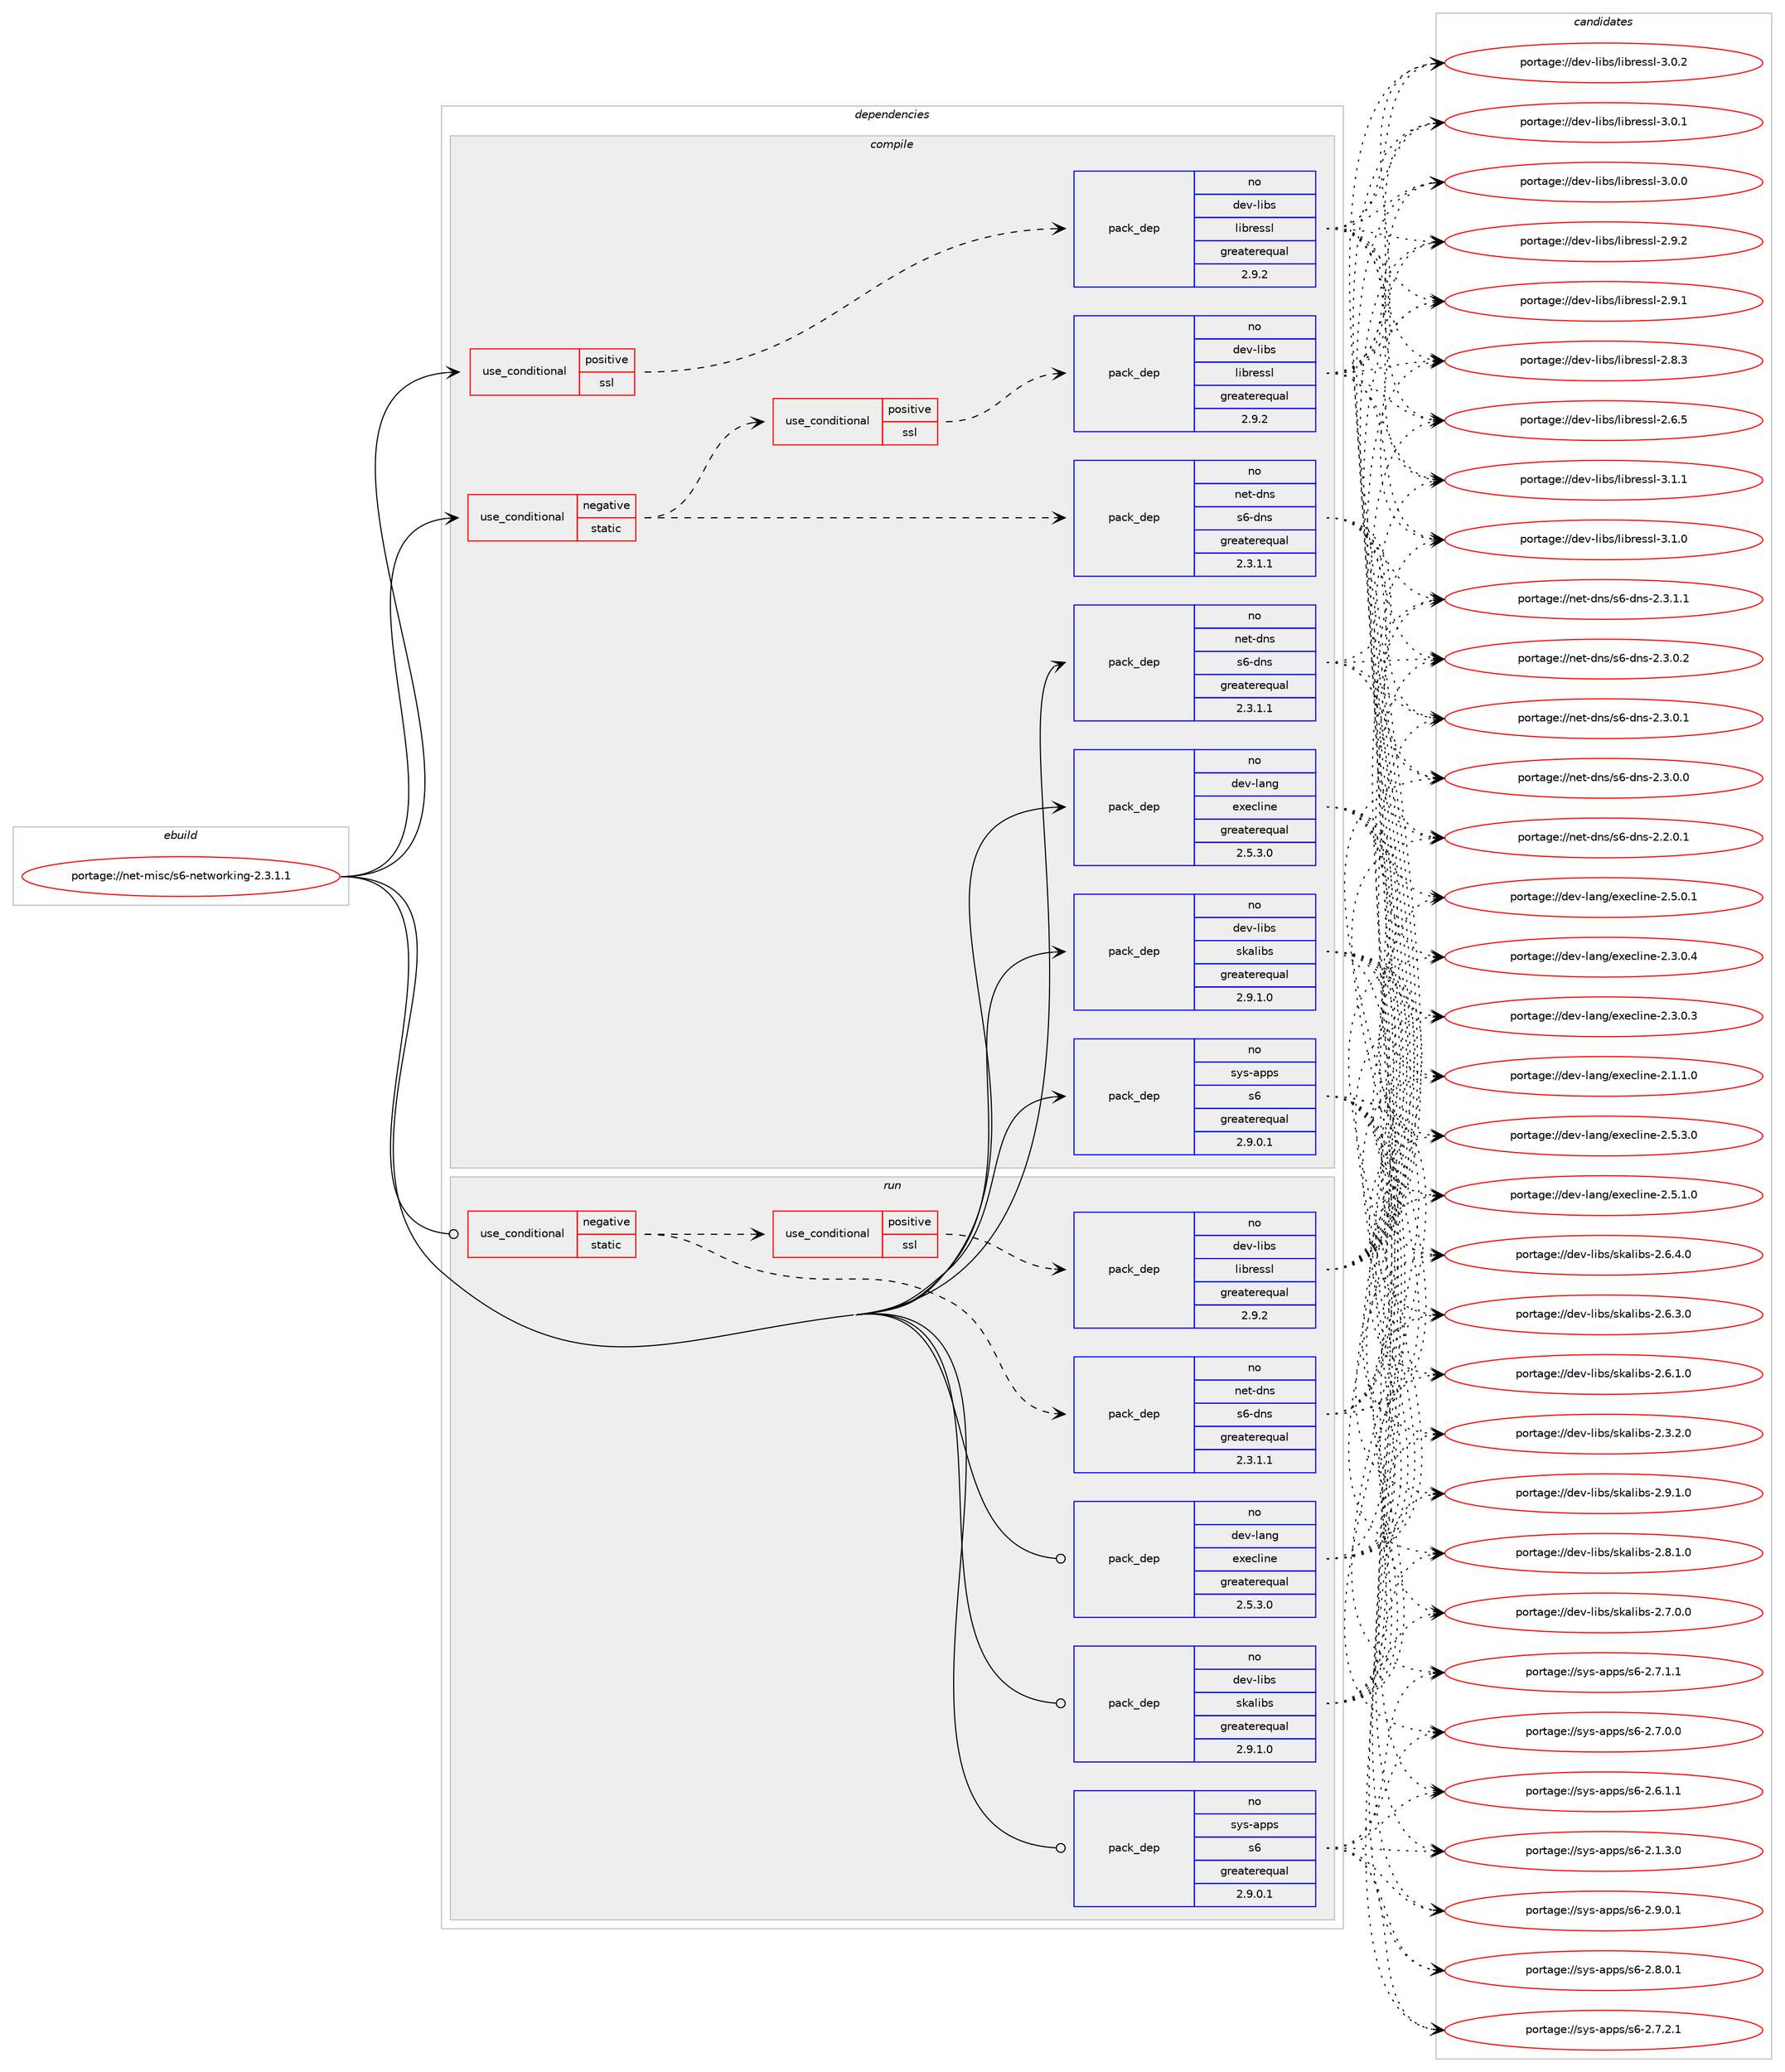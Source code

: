 digraph prolog {

# *************
# Graph options
# *************

newrank=true;
concentrate=true;
compound=true;
graph [rankdir=LR,fontname=Helvetica,fontsize=10,ranksep=1.5];#, ranksep=2.5, nodesep=0.2];
edge  [arrowhead=vee];
node  [fontname=Helvetica,fontsize=10];

# **********
# The ebuild
# **********

subgraph cluster_leftcol {
color=gray;
rank=same;
label=<<i>ebuild</i>>;
id [label="portage://net-misc/s6-networking-2.3.1.1", color=red, width=4, href="../net-misc/s6-networking-2.3.1.1.svg"];
}

# ****************
# The dependencies
# ****************

subgraph cluster_midcol {
color=gray;
label=<<i>dependencies</i>>;
subgraph cluster_compile {
fillcolor="#eeeeee";
style=filled;
label=<<i>compile</i>>;
subgraph cond2233 {
dependency11229 [label=<<TABLE BORDER="0" CELLBORDER="1" CELLSPACING="0" CELLPADDING="4"><TR><TD ROWSPAN="3" CELLPADDING="10">use_conditional</TD></TR><TR><TD>negative</TD></TR><TR><TD>static</TD></TR></TABLE>>, shape=none, color=red];
subgraph pack8857 {
dependency11230 [label=<<TABLE BORDER="0" CELLBORDER="1" CELLSPACING="0" CELLPADDING="4" WIDTH="220"><TR><TD ROWSPAN="6" CELLPADDING="30">pack_dep</TD></TR><TR><TD WIDTH="110">no</TD></TR><TR><TD>net-dns</TD></TR><TR><TD>s6-dns</TD></TR><TR><TD>greaterequal</TD></TR><TR><TD>2.3.1.1</TD></TR></TABLE>>, shape=none, color=blue];
}
dependency11229:e -> dependency11230:w [weight=20,style="dashed",arrowhead="vee"];
subgraph cond2234 {
dependency11231 [label=<<TABLE BORDER="0" CELLBORDER="1" CELLSPACING="0" CELLPADDING="4"><TR><TD ROWSPAN="3" CELLPADDING="10">use_conditional</TD></TR><TR><TD>positive</TD></TR><TR><TD>ssl</TD></TR></TABLE>>, shape=none, color=red];
subgraph pack8858 {
dependency11232 [label=<<TABLE BORDER="0" CELLBORDER="1" CELLSPACING="0" CELLPADDING="4" WIDTH="220"><TR><TD ROWSPAN="6" CELLPADDING="30">pack_dep</TD></TR><TR><TD WIDTH="110">no</TD></TR><TR><TD>dev-libs</TD></TR><TR><TD>libressl</TD></TR><TR><TD>greaterequal</TD></TR><TR><TD>2.9.2</TD></TR></TABLE>>, shape=none, color=blue];
}
dependency11231:e -> dependency11232:w [weight=20,style="dashed",arrowhead="vee"];
}
dependency11229:e -> dependency11231:w [weight=20,style="dashed",arrowhead="vee"];
}
id:e -> dependency11229:w [weight=20,style="solid",arrowhead="vee"];
subgraph cond2235 {
dependency11233 [label=<<TABLE BORDER="0" CELLBORDER="1" CELLSPACING="0" CELLPADDING="4"><TR><TD ROWSPAN="3" CELLPADDING="10">use_conditional</TD></TR><TR><TD>positive</TD></TR><TR><TD>ssl</TD></TR></TABLE>>, shape=none, color=red];
subgraph pack8859 {
dependency11234 [label=<<TABLE BORDER="0" CELLBORDER="1" CELLSPACING="0" CELLPADDING="4" WIDTH="220"><TR><TD ROWSPAN="6" CELLPADDING="30">pack_dep</TD></TR><TR><TD WIDTH="110">no</TD></TR><TR><TD>dev-libs</TD></TR><TR><TD>libressl</TD></TR><TR><TD>greaterequal</TD></TR><TR><TD>2.9.2</TD></TR></TABLE>>, shape=none, color=blue];
}
dependency11233:e -> dependency11234:w [weight=20,style="dashed",arrowhead="vee"];
}
id:e -> dependency11233:w [weight=20,style="solid",arrowhead="vee"];
subgraph pack8860 {
dependency11235 [label=<<TABLE BORDER="0" CELLBORDER="1" CELLSPACING="0" CELLPADDING="4" WIDTH="220"><TR><TD ROWSPAN="6" CELLPADDING="30">pack_dep</TD></TR><TR><TD WIDTH="110">no</TD></TR><TR><TD>dev-lang</TD></TR><TR><TD>execline</TD></TR><TR><TD>greaterequal</TD></TR><TR><TD>2.5.3.0</TD></TR></TABLE>>, shape=none, color=blue];
}
id:e -> dependency11235:w [weight=20,style="solid",arrowhead="vee"];
subgraph pack8861 {
dependency11236 [label=<<TABLE BORDER="0" CELLBORDER="1" CELLSPACING="0" CELLPADDING="4" WIDTH="220"><TR><TD ROWSPAN="6" CELLPADDING="30">pack_dep</TD></TR><TR><TD WIDTH="110">no</TD></TR><TR><TD>dev-libs</TD></TR><TR><TD>skalibs</TD></TR><TR><TD>greaterequal</TD></TR><TR><TD>2.9.1.0</TD></TR></TABLE>>, shape=none, color=blue];
}
id:e -> dependency11236:w [weight=20,style="solid",arrowhead="vee"];
subgraph pack8862 {
dependency11237 [label=<<TABLE BORDER="0" CELLBORDER="1" CELLSPACING="0" CELLPADDING="4" WIDTH="220"><TR><TD ROWSPAN="6" CELLPADDING="30">pack_dep</TD></TR><TR><TD WIDTH="110">no</TD></TR><TR><TD>net-dns</TD></TR><TR><TD>s6-dns</TD></TR><TR><TD>greaterequal</TD></TR><TR><TD>2.3.1.1</TD></TR></TABLE>>, shape=none, color=blue];
}
id:e -> dependency11237:w [weight=20,style="solid",arrowhead="vee"];
subgraph pack8863 {
dependency11238 [label=<<TABLE BORDER="0" CELLBORDER="1" CELLSPACING="0" CELLPADDING="4" WIDTH="220"><TR><TD ROWSPAN="6" CELLPADDING="30">pack_dep</TD></TR><TR><TD WIDTH="110">no</TD></TR><TR><TD>sys-apps</TD></TR><TR><TD>s6</TD></TR><TR><TD>greaterequal</TD></TR><TR><TD>2.9.0.1</TD></TR></TABLE>>, shape=none, color=blue];
}
id:e -> dependency11238:w [weight=20,style="solid",arrowhead="vee"];
}
subgraph cluster_compileandrun {
fillcolor="#eeeeee";
style=filled;
label=<<i>compile and run</i>>;
}
subgraph cluster_run {
fillcolor="#eeeeee";
style=filled;
label=<<i>run</i>>;
subgraph cond2236 {
dependency11239 [label=<<TABLE BORDER="0" CELLBORDER="1" CELLSPACING="0" CELLPADDING="4"><TR><TD ROWSPAN="3" CELLPADDING="10">use_conditional</TD></TR><TR><TD>negative</TD></TR><TR><TD>static</TD></TR></TABLE>>, shape=none, color=red];
subgraph pack8864 {
dependency11240 [label=<<TABLE BORDER="0" CELLBORDER="1" CELLSPACING="0" CELLPADDING="4" WIDTH="220"><TR><TD ROWSPAN="6" CELLPADDING="30">pack_dep</TD></TR><TR><TD WIDTH="110">no</TD></TR><TR><TD>net-dns</TD></TR><TR><TD>s6-dns</TD></TR><TR><TD>greaterequal</TD></TR><TR><TD>2.3.1.1</TD></TR></TABLE>>, shape=none, color=blue];
}
dependency11239:e -> dependency11240:w [weight=20,style="dashed",arrowhead="vee"];
subgraph cond2237 {
dependency11241 [label=<<TABLE BORDER="0" CELLBORDER="1" CELLSPACING="0" CELLPADDING="4"><TR><TD ROWSPAN="3" CELLPADDING="10">use_conditional</TD></TR><TR><TD>positive</TD></TR><TR><TD>ssl</TD></TR></TABLE>>, shape=none, color=red];
subgraph pack8865 {
dependency11242 [label=<<TABLE BORDER="0" CELLBORDER="1" CELLSPACING="0" CELLPADDING="4" WIDTH="220"><TR><TD ROWSPAN="6" CELLPADDING="30">pack_dep</TD></TR><TR><TD WIDTH="110">no</TD></TR><TR><TD>dev-libs</TD></TR><TR><TD>libressl</TD></TR><TR><TD>greaterequal</TD></TR><TR><TD>2.9.2</TD></TR></TABLE>>, shape=none, color=blue];
}
dependency11241:e -> dependency11242:w [weight=20,style="dashed",arrowhead="vee"];
}
dependency11239:e -> dependency11241:w [weight=20,style="dashed",arrowhead="vee"];
}
id:e -> dependency11239:w [weight=20,style="solid",arrowhead="odot"];
subgraph pack8866 {
dependency11243 [label=<<TABLE BORDER="0" CELLBORDER="1" CELLSPACING="0" CELLPADDING="4" WIDTH="220"><TR><TD ROWSPAN="6" CELLPADDING="30">pack_dep</TD></TR><TR><TD WIDTH="110">no</TD></TR><TR><TD>dev-lang</TD></TR><TR><TD>execline</TD></TR><TR><TD>greaterequal</TD></TR><TR><TD>2.5.3.0</TD></TR></TABLE>>, shape=none, color=blue];
}
id:e -> dependency11243:w [weight=20,style="solid",arrowhead="odot"];
subgraph pack8867 {
dependency11244 [label=<<TABLE BORDER="0" CELLBORDER="1" CELLSPACING="0" CELLPADDING="4" WIDTH="220"><TR><TD ROWSPAN="6" CELLPADDING="30">pack_dep</TD></TR><TR><TD WIDTH="110">no</TD></TR><TR><TD>dev-libs</TD></TR><TR><TD>skalibs</TD></TR><TR><TD>greaterequal</TD></TR><TR><TD>2.9.1.0</TD></TR></TABLE>>, shape=none, color=blue];
}
id:e -> dependency11244:w [weight=20,style="solid",arrowhead="odot"];
subgraph pack8868 {
dependency11245 [label=<<TABLE BORDER="0" CELLBORDER="1" CELLSPACING="0" CELLPADDING="4" WIDTH="220"><TR><TD ROWSPAN="6" CELLPADDING="30">pack_dep</TD></TR><TR><TD WIDTH="110">no</TD></TR><TR><TD>sys-apps</TD></TR><TR><TD>s6</TD></TR><TR><TD>greaterequal</TD></TR><TR><TD>2.9.0.1</TD></TR></TABLE>>, shape=none, color=blue];
}
id:e -> dependency11245:w [weight=20,style="solid",arrowhead="odot"];
}
}

# **************
# The candidates
# **************

subgraph cluster_choices {
rank=same;
color=gray;
label=<<i>candidates</i>>;

subgraph choice8857 {
color=black;
nodesep=1;
choice110101116451001101154711554451001101154550465146494649 [label="portage://net-dns/s6-dns-2.3.1.1", color=red, width=4,href="../net-dns/s6-dns-2.3.1.1.svg"];
choice110101116451001101154711554451001101154550465146484650 [label="portage://net-dns/s6-dns-2.3.0.2", color=red, width=4,href="../net-dns/s6-dns-2.3.0.2.svg"];
choice110101116451001101154711554451001101154550465146484649 [label="portage://net-dns/s6-dns-2.3.0.1", color=red, width=4,href="../net-dns/s6-dns-2.3.0.1.svg"];
choice110101116451001101154711554451001101154550465146484648 [label="portage://net-dns/s6-dns-2.3.0.0", color=red, width=4,href="../net-dns/s6-dns-2.3.0.0.svg"];
choice110101116451001101154711554451001101154550465046484649 [label="portage://net-dns/s6-dns-2.2.0.1", color=red, width=4,href="../net-dns/s6-dns-2.2.0.1.svg"];
dependency11230:e -> choice110101116451001101154711554451001101154550465146494649:w [style=dotted,weight="100"];
dependency11230:e -> choice110101116451001101154711554451001101154550465146484650:w [style=dotted,weight="100"];
dependency11230:e -> choice110101116451001101154711554451001101154550465146484649:w [style=dotted,weight="100"];
dependency11230:e -> choice110101116451001101154711554451001101154550465146484648:w [style=dotted,weight="100"];
dependency11230:e -> choice110101116451001101154711554451001101154550465046484649:w [style=dotted,weight="100"];
}
subgraph choice8858 {
color=black;
nodesep=1;
choice10010111845108105981154710810598114101115115108455146494649 [label="portage://dev-libs/libressl-3.1.1", color=red, width=4,href="../dev-libs/libressl-3.1.1.svg"];
choice10010111845108105981154710810598114101115115108455146494648 [label="portage://dev-libs/libressl-3.1.0", color=red, width=4,href="../dev-libs/libressl-3.1.0.svg"];
choice10010111845108105981154710810598114101115115108455146484650 [label="portage://dev-libs/libressl-3.0.2", color=red, width=4,href="../dev-libs/libressl-3.0.2.svg"];
choice10010111845108105981154710810598114101115115108455146484649 [label="portage://dev-libs/libressl-3.0.1", color=red, width=4,href="../dev-libs/libressl-3.0.1.svg"];
choice10010111845108105981154710810598114101115115108455146484648 [label="portage://dev-libs/libressl-3.0.0", color=red, width=4,href="../dev-libs/libressl-3.0.0.svg"];
choice10010111845108105981154710810598114101115115108455046574650 [label="portage://dev-libs/libressl-2.9.2", color=red, width=4,href="../dev-libs/libressl-2.9.2.svg"];
choice10010111845108105981154710810598114101115115108455046574649 [label="portage://dev-libs/libressl-2.9.1", color=red, width=4,href="../dev-libs/libressl-2.9.1.svg"];
choice10010111845108105981154710810598114101115115108455046564651 [label="portage://dev-libs/libressl-2.8.3", color=red, width=4,href="../dev-libs/libressl-2.8.3.svg"];
choice10010111845108105981154710810598114101115115108455046544653 [label="portage://dev-libs/libressl-2.6.5", color=red, width=4,href="../dev-libs/libressl-2.6.5.svg"];
dependency11232:e -> choice10010111845108105981154710810598114101115115108455146494649:w [style=dotted,weight="100"];
dependency11232:e -> choice10010111845108105981154710810598114101115115108455146494648:w [style=dotted,weight="100"];
dependency11232:e -> choice10010111845108105981154710810598114101115115108455146484650:w [style=dotted,weight="100"];
dependency11232:e -> choice10010111845108105981154710810598114101115115108455146484649:w [style=dotted,weight="100"];
dependency11232:e -> choice10010111845108105981154710810598114101115115108455146484648:w [style=dotted,weight="100"];
dependency11232:e -> choice10010111845108105981154710810598114101115115108455046574650:w [style=dotted,weight="100"];
dependency11232:e -> choice10010111845108105981154710810598114101115115108455046574649:w [style=dotted,weight="100"];
dependency11232:e -> choice10010111845108105981154710810598114101115115108455046564651:w [style=dotted,weight="100"];
dependency11232:e -> choice10010111845108105981154710810598114101115115108455046544653:w [style=dotted,weight="100"];
}
subgraph choice8859 {
color=black;
nodesep=1;
choice10010111845108105981154710810598114101115115108455146494649 [label="portage://dev-libs/libressl-3.1.1", color=red, width=4,href="../dev-libs/libressl-3.1.1.svg"];
choice10010111845108105981154710810598114101115115108455146494648 [label="portage://dev-libs/libressl-3.1.0", color=red, width=4,href="../dev-libs/libressl-3.1.0.svg"];
choice10010111845108105981154710810598114101115115108455146484650 [label="portage://dev-libs/libressl-3.0.2", color=red, width=4,href="../dev-libs/libressl-3.0.2.svg"];
choice10010111845108105981154710810598114101115115108455146484649 [label="portage://dev-libs/libressl-3.0.1", color=red, width=4,href="../dev-libs/libressl-3.0.1.svg"];
choice10010111845108105981154710810598114101115115108455146484648 [label="portage://dev-libs/libressl-3.0.0", color=red, width=4,href="../dev-libs/libressl-3.0.0.svg"];
choice10010111845108105981154710810598114101115115108455046574650 [label="portage://dev-libs/libressl-2.9.2", color=red, width=4,href="../dev-libs/libressl-2.9.2.svg"];
choice10010111845108105981154710810598114101115115108455046574649 [label="portage://dev-libs/libressl-2.9.1", color=red, width=4,href="../dev-libs/libressl-2.9.1.svg"];
choice10010111845108105981154710810598114101115115108455046564651 [label="portage://dev-libs/libressl-2.8.3", color=red, width=4,href="../dev-libs/libressl-2.8.3.svg"];
choice10010111845108105981154710810598114101115115108455046544653 [label="portage://dev-libs/libressl-2.6.5", color=red, width=4,href="../dev-libs/libressl-2.6.5.svg"];
dependency11234:e -> choice10010111845108105981154710810598114101115115108455146494649:w [style=dotted,weight="100"];
dependency11234:e -> choice10010111845108105981154710810598114101115115108455146494648:w [style=dotted,weight="100"];
dependency11234:e -> choice10010111845108105981154710810598114101115115108455146484650:w [style=dotted,weight="100"];
dependency11234:e -> choice10010111845108105981154710810598114101115115108455146484649:w [style=dotted,weight="100"];
dependency11234:e -> choice10010111845108105981154710810598114101115115108455146484648:w [style=dotted,weight="100"];
dependency11234:e -> choice10010111845108105981154710810598114101115115108455046574650:w [style=dotted,weight="100"];
dependency11234:e -> choice10010111845108105981154710810598114101115115108455046574649:w [style=dotted,weight="100"];
dependency11234:e -> choice10010111845108105981154710810598114101115115108455046564651:w [style=dotted,weight="100"];
dependency11234:e -> choice10010111845108105981154710810598114101115115108455046544653:w [style=dotted,weight="100"];
}
subgraph choice8860 {
color=black;
nodesep=1;
choice100101118451089711010347101120101991081051101014550465346514648 [label="portage://dev-lang/execline-2.5.3.0", color=red, width=4,href="../dev-lang/execline-2.5.3.0.svg"];
choice100101118451089711010347101120101991081051101014550465346494648 [label="portage://dev-lang/execline-2.5.1.0", color=red, width=4,href="../dev-lang/execline-2.5.1.0.svg"];
choice100101118451089711010347101120101991081051101014550465346484649 [label="portage://dev-lang/execline-2.5.0.1", color=red, width=4,href="../dev-lang/execline-2.5.0.1.svg"];
choice100101118451089711010347101120101991081051101014550465146484652 [label="portage://dev-lang/execline-2.3.0.4", color=red, width=4,href="../dev-lang/execline-2.3.0.4.svg"];
choice100101118451089711010347101120101991081051101014550465146484651 [label="portage://dev-lang/execline-2.3.0.3", color=red, width=4,href="../dev-lang/execline-2.3.0.3.svg"];
choice100101118451089711010347101120101991081051101014550464946494648 [label="portage://dev-lang/execline-2.1.1.0", color=red, width=4,href="../dev-lang/execline-2.1.1.0.svg"];
dependency11235:e -> choice100101118451089711010347101120101991081051101014550465346514648:w [style=dotted,weight="100"];
dependency11235:e -> choice100101118451089711010347101120101991081051101014550465346494648:w [style=dotted,weight="100"];
dependency11235:e -> choice100101118451089711010347101120101991081051101014550465346484649:w [style=dotted,weight="100"];
dependency11235:e -> choice100101118451089711010347101120101991081051101014550465146484652:w [style=dotted,weight="100"];
dependency11235:e -> choice100101118451089711010347101120101991081051101014550465146484651:w [style=dotted,weight="100"];
dependency11235:e -> choice100101118451089711010347101120101991081051101014550464946494648:w [style=dotted,weight="100"];
}
subgraph choice8861 {
color=black;
nodesep=1;
choice10010111845108105981154711510797108105981154550465746494648 [label="portage://dev-libs/skalibs-2.9.1.0", color=red, width=4,href="../dev-libs/skalibs-2.9.1.0.svg"];
choice10010111845108105981154711510797108105981154550465646494648 [label="portage://dev-libs/skalibs-2.8.1.0", color=red, width=4,href="../dev-libs/skalibs-2.8.1.0.svg"];
choice10010111845108105981154711510797108105981154550465546484648 [label="portage://dev-libs/skalibs-2.7.0.0", color=red, width=4,href="../dev-libs/skalibs-2.7.0.0.svg"];
choice10010111845108105981154711510797108105981154550465446524648 [label="portage://dev-libs/skalibs-2.6.4.0", color=red, width=4,href="../dev-libs/skalibs-2.6.4.0.svg"];
choice10010111845108105981154711510797108105981154550465446514648 [label="portage://dev-libs/skalibs-2.6.3.0", color=red, width=4,href="../dev-libs/skalibs-2.6.3.0.svg"];
choice10010111845108105981154711510797108105981154550465446494648 [label="portage://dev-libs/skalibs-2.6.1.0", color=red, width=4,href="../dev-libs/skalibs-2.6.1.0.svg"];
choice10010111845108105981154711510797108105981154550465146504648 [label="portage://dev-libs/skalibs-2.3.2.0", color=red, width=4,href="../dev-libs/skalibs-2.3.2.0.svg"];
dependency11236:e -> choice10010111845108105981154711510797108105981154550465746494648:w [style=dotted,weight="100"];
dependency11236:e -> choice10010111845108105981154711510797108105981154550465646494648:w [style=dotted,weight="100"];
dependency11236:e -> choice10010111845108105981154711510797108105981154550465546484648:w [style=dotted,weight="100"];
dependency11236:e -> choice10010111845108105981154711510797108105981154550465446524648:w [style=dotted,weight="100"];
dependency11236:e -> choice10010111845108105981154711510797108105981154550465446514648:w [style=dotted,weight="100"];
dependency11236:e -> choice10010111845108105981154711510797108105981154550465446494648:w [style=dotted,weight="100"];
dependency11236:e -> choice10010111845108105981154711510797108105981154550465146504648:w [style=dotted,weight="100"];
}
subgraph choice8862 {
color=black;
nodesep=1;
choice110101116451001101154711554451001101154550465146494649 [label="portage://net-dns/s6-dns-2.3.1.1", color=red, width=4,href="../net-dns/s6-dns-2.3.1.1.svg"];
choice110101116451001101154711554451001101154550465146484650 [label="portage://net-dns/s6-dns-2.3.0.2", color=red, width=4,href="../net-dns/s6-dns-2.3.0.2.svg"];
choice110101116451001101154711554451001101154550465146484649 [label="portage://net-dns/s6-dns-2.3.0.1", color=red, width=4,href="../net-dns/s6-dns-2.3.0.1.svg"];
choice110101116451001101154711554451001101154550465146484648 [label="portage://net-dns/s6-dns-2.3.0.0", color=red, width=4,href="../net-dns/s6-dns-2.3.0.0.svg"];
choice110101116451001101154711554451001101154550465046484649 [label="portage://net-dns/s6-dns-2.2.0.1", color=red, width=4,href="../net-dns/s6-dns-2.2.0.1.svg"];
dependency11237:e -> choice110101116451001101154711554451001101154550465146494649:w [style=dotted,weight="100"];
dependency11237:e -> choice110101116451001101154711554451001101154550465146484650:w [style=dotted,weight="100"];
dependency11237:e -> choice110101116451001101154711554451001101154550465146484649:w [style=dotted,weight="100"];
dependency11237:e -> choice110101116451001101154711554451001101154550465146484648:w [style=dotted,weight="100"];
dependency11237:e -> choice110101116451001101154711554451001101154550465046484649:w [style=dotted,weight="100"];
}
subgraph choice8863 {
color=black;
nodesep=1;
choice115121115459711211211547115544550465746484649 [label="portage://sys-apps/s6-2.9.0.1", color=red, width=4,href="../sys-apps/s6-2.9.0.1.svg"];
choice115121115459711211211547115544550465646484649 [label="portage://sys-apps/s6-2.8.0.1", color=red, width=4,href="../sys-apps/s6-2.8.0.1.svg"];
choice115121115459711211211547115544550465546504649 [label="portage://sys-apps/s6-2.7.2.1", color=red, width=4,href="../sys-apps/s6-2.7.2.1.svg"];
choice115121115459711211211547115544550465546494649 [label="portage://sys-apps/s6-2.7.1.1", color=red, width=4,href="../sys-apps/s6-2.7.1.1.svg"];
choice115121115459711211211547115544550465546484648 [label="portage://sys-apps/s6-2.7.0.0", color=red, width=4,href="../sys-apps/s6-2.7.0.0.svg"];
choice115121115459711211211547115544550465446494649 [label="portage://sys-apps/s6-2.6.1.1", color=red, width=4,href="../sys-apps/s6-2.6.1.1.svg"];
choice115121115459711211211547115544550464946514648 [label="portage://sys-apps/s6-2.1.3.0", color=red, width=4,href="../sys-apps/s6-2.1.3.0.svg"];
dependency11238:e -> choice115121115459711211211547115544550465746484649:w [style=dotted,weight="100"];
dependency11238:e -> choice115121115459711211211547115544550465646484649:w [style=dotted,weight="100"];
dependency11238:e -> choice115121115459711211211547115544550465546504649:w [style=dotted,weight="100"];
dependency11238:e -> choice115121115459711211211547115544550465546494649:w [style=dotted,weight="100"];
dependency11238:e -> choice115121115459711211211547115544550465546484648:w [style=dotted,weight="100"];
dependency11238:e -> choice115121115459711211211547115544550465446494649:w [style=dotted,weight="100"];
dependency11238:e -> choice115121115459711211211547115544550464946514648:w [style=dotted,weight="100"];
}
subgraph choice8864 {
color=black;
nodesep=1;
choice110101116451001101154711554451001101154550465146494649 [label="portage://net-dns/s6-dns-2.3.1.1", color=red, width=4,href="../net-dns/s6-dns-2.3.1.1.svg"];
choice110101116451001101154711554451001101154550465146484650 [label="portage://net-dns/s6-dns-2.3.0.2", color=red, width=4,href="../net-dns/s6-dns-2.3.0.2.svg"];
choice110101116451001101154711554451001101154550465146484649 [label="portage://net-dns/s6-dns-2.3.0.1", color=red, width=4,href="../net-dns/s6-dns-2.3.0.1.svg"];
choice110101116451001101154711554451001101154550465146484648 [label="portage://net-dns/s6-dns-2.3.0.0", color=red, width=4,href="../net-dns/s6-dns-2.3.0.0.svg"];
choice110101116451001101154711554451001101154550465046484649 [label="portage://net-dns/s6-dns-2.2.0.1", color=red, width=4,href="../net-dns/s6-dns-2.2.0.1.svg"];
dependency11240:e -> choice110101116451001101154711554451001101154550465146494649:w [style=dotted,weight="100"];
dependency11240:e -> choice110101116451001101154711554451001101154550465146484650:w [style=dotted,weight="100"];
dependency11240:e -> choice110101116451001101154711554451001101154550465146484649:w [style=dotted,weight="100"];
dependency11240:e -> choice110101116451001101154711554451001101154550465146484648:w [style=dotted,weight="100"];
dependency11240:e -> choice110101116451001101154711554451001101154550465046484649:w [style=dotted,weight="100"];
}
subgraph choice8865 {
color=black;
nodesep=1;
choice10010111845108105981154710810598114101115115108455146494649 [label="portage://dev-libs/libressl-3.1.1", color=red, width=4,href="../dev-libs/libressl-3.1.1.svg"];
choice10010111845108105981154710810598114101115115108455146494648 [label="portage://dev-libs/libressl-3.1.0", color=red, width=4,href="../dev-libs/libressl-3.1.0.svg"];
choice10010111845108105981154710810598114101115115108455146484650 [label="portage://dev-libs/libressl-3.0.2", color=red, width=4,href="../dev-libs/libressl-3.0.2.svg"];
choice10010111845108105981154710810598114101115115108455146484649 [label="portage://dev-libs/libressl-3.0.1", color=red, width=4,href="../dev-libs/libressl-3.0.1.svg"];
choice10010111845108105981154710810598114101115115108455146484648 [label="portage://dev-libs/libressl-3.0.0", color=red, width=4,href="../dev-libs/libressl-3.0.0.svg"];
choice10010111845108105981154710810598114101115115108455046574650 [label="portage://dev-libs/libressl-2.9.2", color=red, width=4,href="../dev-libs/libressl-2.9.2.svg"];
choice10010111845108105981154710810598114101115115108455046574649 [label="portage://dev-libs/libressl-2.9.1", color=red, width=4,href="../dev-libs/libressl-2.9.1.svg"];
choice10010111845108105981154710810598114101115115108455046564651 [label="portage://dev-libs/libressl-2.8.3", color=red, width=4,href="../dev-libs/libressl-2.8.3.svg"];
choice10010111845108105981154710810598114101115115108455046544653 [label="portage://dev-libs/libressl-2.6.5", color=red, width=4,href="../dev-libs/libressl-2.6.5.svg"];
dependency11242:e -> choice10010111845108105981154710810598114101115115108455146494649:w [style=dotted,weight="100"];
dependency11242:e -> choice10010111845108105981154710810598114101115115108455146494648:w [style=dotted,weight="100"];
dependency11242:e -> choice10010111845108105981154710810598114101115115108455146484650:w [style=dotted,weight="100"];
dependency11242:e -> choice10010111845108105981154710810598114101115115108455146484649:w [style=dotted,weight="100"];
dependency11242:e -> choice10010111845108105981154710810598114101115115108455146484648:w [style=dotted,weight="100"];
dependency11242:e -> choice10010111845108105981154710810598114101115115108455046574650:w [style=dotted,weight="100"];
dependency11242:e -> choice10010111845108105981154710810598114101115115108455046574649:w [style=dotted,weight="100"];
dependency11242:e -> choice10010111845108105981154710810598114101115115108455046564651:w [style=dotted,weight="100"];
dependency11242:e -> choice10010111845108105981154710810598114101115115108455046544653:w [style=dotted,weight="100"];
}
subgraph choice8866 {
color=black;
nodesep=1;
choice100101118451089711010347101120101991081051101014550465346514648 [label="portage://dev-lang/execline-2.5.3.0", color=red, width=4,href="../dev-lang/execline-2.5.3.0.svg"];
choice100101118451089711010347101120101991081051101014550465346494648 [label="portage://dev-lang/execline-2.5.1.0", color=red, width=4,href="../dev-lang/execline-2.5.1.0.svg"];
choice100101118451089711010347101120101991081051101014550465346484649 [label="portage://dev-lang/execline-2.5.0.1", color=red, width=4,href="../dev-lang/execline-2.5.0.1.svg"];
choice100101118451089711010347101120101991081051101014550465146484652 [label="portage://dev-lang/execline-2.3.0.4", color=red, width=4,href="../dev-lang/execline-2.3.0.4.svg"];
choice100101118451089711010347101120101991081051101014550465146484651 [label="portage://dev-lang/execline-2.3.0.3", color=red, width=4,href="../dev-lang/execline-2.3.0.3.svg"];
choice100101118451089711010347101120101991081051101014550464946494648 [label="portage://dev-lang/execline-2.1.1.0", color=red, width=4,href="../dev-lang/execline-2.1.1.0.svg"];
dependency11243:e -> choice100101118451089711010347101120101991081051101014550465346514648:w [style=dotted,weight="100"];
dependency11243:e -> choice100101118451089711010347101120101991081051101014550465346494648:w [style=dotted,weight="100"];
dependency11243:e -> choice100101118451089711010347101120101991081051101014550465346484649:w [style=dotted,weight="100"];
dependency11243:e -> choice100101118451089711010347101120101991081051101014550465146484652:w [style=dotted,weight="100"];
dependency11243:e -> choice100101118451089711010347101120101991081051101014550465146484651:w [style=dotted,weight="100"];
dependency11243:e -> choice100101118451089711010347101120101991081051101014550464946494648:w [style=dotted,weight="100"];
}
subgraph choice8867 {
color=black;
nodesep=1;
choice10010111845108105981154711510797108105981154550465746494648 [label="portage://dev-libs/skalibs-2.9.1.0", color=red, width=4,href="../dev-libs/skalibs-2.9.1.0.svg"];
choice10010111845108105981154711510797108105981154550465646494648 [label="portage://dev-libs/skalibs-2.8.1.0", color=red, width=4,href="../dev-libs/skalibs-2.8.1.0.svg"];
choice10010111845108105981154711510797108105981154550465546484648 [label="portage://dev-libs/skalibs-2.7.0.0", color=red, width=4,href="../dev-libs/skalibs-2.7.0.0.svg"];
choice10010111845108105981154711510797108105981154550465446524648 [label="portage://dev-libs/skalibs-2.6.4.0", color=red, width=4,href="../dev-libs/skalibs-2.6.4.0.svg"];
choice10010111845108105981154711510797108105981154550465446514648 [label="portage://dev-libs/skalibs-2.6.3.0", color=red, width=4,href="../dev-libs/skalibs-2.6.3.0.svg"];
choice10010111845108105981154711510797108105981154550465446494648 [label="portage://dev-libs/skalibs-2.6.1.0", color=red, width=4,href="../dev-libs/skalibs-2.6.1.0.svg"];
choice10010111845108105981154711510797108105981154550465146504648 [label="portage://dev-libs/skalibs-2.3.2.0", color=red, width=4,href="../dev-libs/skalibs-2.3.2.0.svg"];
dependency11244:e -> choice10010111845108105981154711510797108105981154550465746494648:w [style=dotted,weight="100"];
dependency11244:e -> choice10010111845108105981154711510797108105981154550465646494648:w [style=dotted,weight="100"];
dependency11244:e -> choice10010111845108105981154711510797108105981154550465546484648:w [style=dotted,weight="100"];
dependency11244:e -> choice10010111845108105981154711510797108105981154550465446524648:w [style=dotted,weight="100"];
dependency11244:e -> choice10010111845108105981154711510797108105981154550465446514648:w [style=dotted,weight="100"];
dependency11244:e -> choice10010111845108105981154711510797108105981154550465446494648:w [style=dotted,weight="100"];
dependency11244:e -> choice10010111845108105981154711510797108105981154550465146504648:w [style=dotted,weight="100"];
}
subgraph choice8868 {
color=black;
nodesep=1;
choice115121115459711211211547115544550465746484649 [label="portage://sys-apps/s6-2.9.0.1", color=red, width=4,href="../sys-apps/s6-2.9.0.1.svg"];
choice115121115459711211211547115544550465646484649 [label="portage://sys-apps/s6-2.8.0.1", color=red, width=4,href="../sys-apps/s6-2.8.0.1.svg"];
choice115121115459711211211547115544550465546504649 [label="portage://sys-apps/s6-2.7.2.1", color=red, width=4,href="../sys-apps/s6-2.7.2.1.svg"];
choice115121115459711211211547115544550465546494649 [label="portage://sys-apps/s6-2.7.1.1", color=red, width=4,href="../sys-apps/s6-2.7.1.1.svg"];
choice115121115459711211211547115544550465546484648 [label="portage://sys-apps/s6-2.7.0.0", color=red, width=4,href="../sys-apps/s6-2.7.0.0.svg"];
choice115121115459711211211547115544550465446494649 [label="portage://sys-apps/s6-2.6.1.1", color=red, width=4,href="../sys-apps/s6-2.6.1.1.svg"];
choice115121115459711211211547115544550464946514648 [label="portage://sys-apps/s6-2.1.3.0", color=red, width=4,href="../sys-apps/s6-2.1.3.0.svg"];
dependency11245:e -> choice115121115459711211211547115544550465746484649:w [style=dotted,weight="100"];
dependency11245:e -> choice115121115459711211211547115544550465646484649:w [style=dotted,weight="100"];
dependency11245:e -> choice115121115459711211211547115544550465546504649:w [style=dotted,weight="100"];
dependency11245:e -> choice115121115459711211211547115544550465546494649:w [style=dotted,weight="100"];
dependency11245:e -> choice115121115459711211211547115544550465546484648:w [style=dotted,weight="100"];
dependency11245:e -> choice115121115459711211211547115544550465446494649:w [style=dotted,weight="100"];
dependency11245:e -> choice115121115459711211211547115544550464946514648:w [style=dotted,weight="100"];
}
}

}
